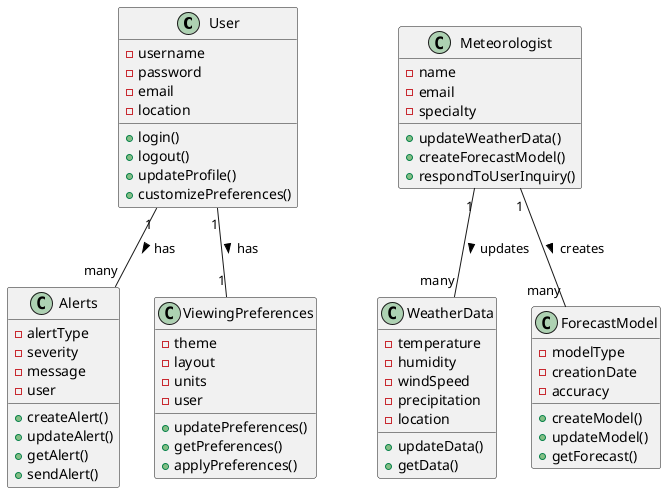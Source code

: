 @startuml
class User {
  -username
  -password
  -email
  -location
  +login()
  +logout()
  +updateProfile()
  +customizePreferences()
}

class Meteorologist {
  -name
  -email
  -specialty
  +updateWeatherData()
  +createForecastModel()
  +respondToUserInquiry()
}

class WeatherData {
  -temperature
  -humidity
  -windSpeed
  -precipitation
  -location
  +updateData()
  +getData()
}

class ForecastModel {
  -modelType
  -creationDate
  -accuracy
  +createModel()
  +updateModel()
  +getForecast()
}

class Alerts {
  -alertType
  -severity
  -message
  -user
  +createAlert()
  +updateAlert()
  +getAlert()
  +sendAlert()
}

class ViewingPreferences {
  -theme
  -layout
  -units
  -user
  +updatePreferences()
  +getPreferences()
  +applyPreferences()
}

User "1" -- "many" Alerts : has >
User "1" -- "1" ViewingPreferences : has >
Meteorologist "1" -- "many" WeatherData : updates >
Meteorologist "1" -- "many" ForecastModel : creates >
@enduml